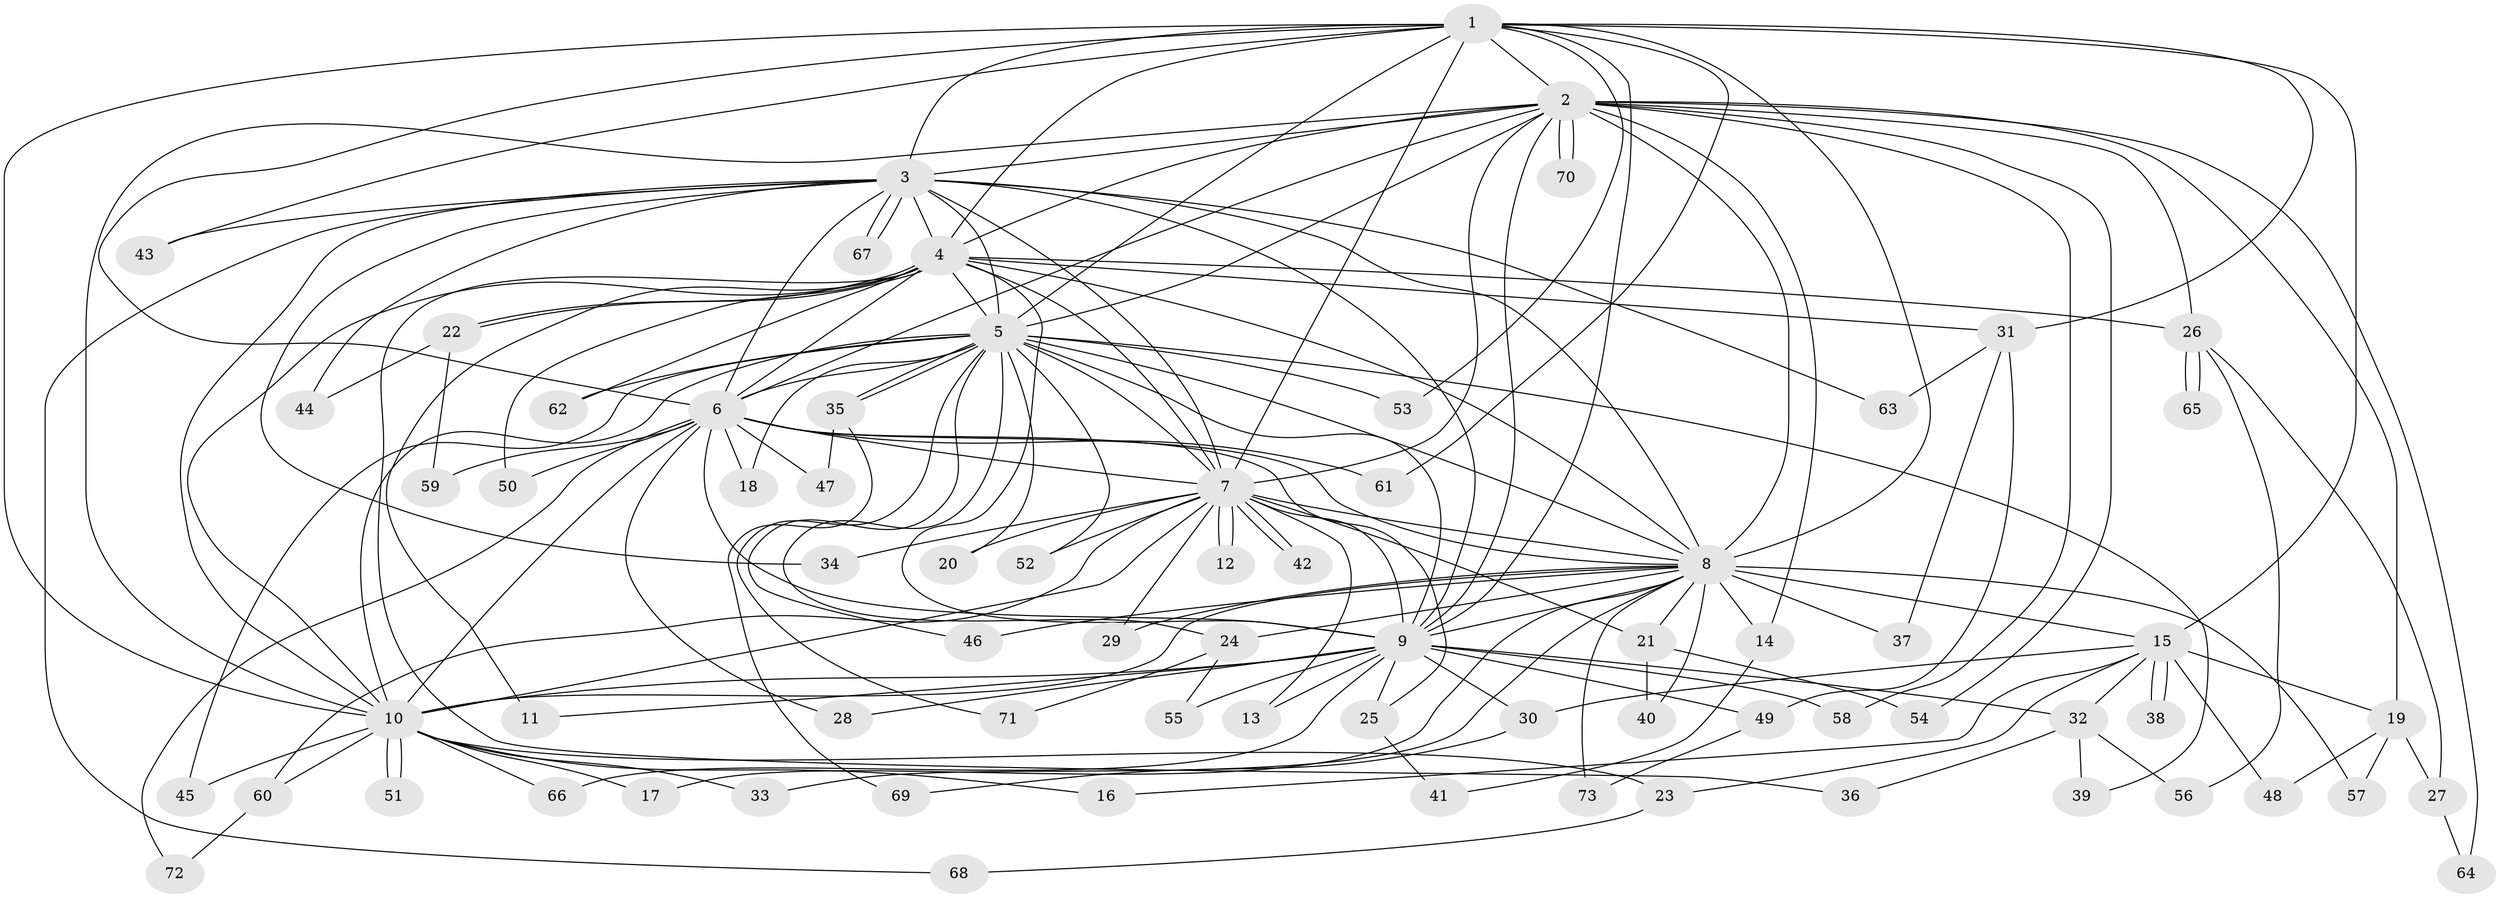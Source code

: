// coarse degree distribution, {18: 0.018518518518518517, 17: 0.037037037037037035, 14: 0.018518518518518517, 19: 0.018518518518518517, 13: 0.018518518518518517, 16: 0.05555555555555555, 2: 0.5370370370370371, 3: 0.1111111111111111, 9: 0.018518518518518517, 4: 0.07407407407407407, 5: 0.037037037037037035, 1: 0.05555555555555555}
// Generated by graph-tools (version 1.1) at 2025/51/02/27/25 19:51:48]
// undirected, 73 vertices, 171 edges
graph export_dot {
graph [start="1"]
  node [color=gray90,style=filled];
  1;
  2;
  3;
  4;
  5;
  6;
  7;
  8;
  9;
  10;
  11;
  12;
  13;
  14;
  15;
  16;
  17;
  18;
  19;
  20;
  21;
  22;
  23;
  24;
  25;
  26;
  27;
  28;
  29;
  30;
  31;
  32;
  33;
  34;
  35;
  36;
  37;
  38;
  39;
  40;
  41;
  42;
  43;
  44;
  45;
  46;
  47;
  48;
  49;
  50;
  51;
  52;
  53;
  54;
  55;
  56;
  57;
  58;
  59;
  60;
  61;
  62;
  63;
  64;
  65;
  66;
  67;
  68;
  69;
  70;
  71;
  72;
  73;
  1 -- 2;
  1 -- 3;
  1 -- 4;
  1 -- 5;
  1 -- 6;
  1 -- 7;
  1 -- 8;
  1 -- 9;
  1 -- 10;
  1 -- 15;
  1 -- 31;
  1 -- 43;
  1 -- 53;
  1 -- 61;
  2 -- 3;
  2 -- 4;
  2 -- 5;
  2 -- 6;
  2 -- 7;
  2 -- 8;
  2 -- 9;
  2 -- 10;
  2 -- 14;
  2 -- 19;
  2 -- 26;
  2 -- 54;
  2 -- 58;
  2 -- 64;
  2 -- 70;
  2 -- 70;
  3 -- 4;
  3 -- 5;
  3 -- 6;
  3 -- 7;
  3 -- 8;
  3 -- 9;
  3 -- 10;
  3 -- 34;
  3 -- 43;
  3 -- 44;
  3 -- 63;
  3 -- 67;
  3 -- 67;
  3 -- 68;
  4 -- 5;
  4 -- 6;
  4 -- 7;
  4 -- 8;
  4 -- 9;
  4 -- 10;
  4 -- 11;
  4 -- 22;
  4 -- 22;
  4 -- 26;
  4 -- 31;
  4 -- 36;
  4 -- 50;
  4 -- 62;
  5 -- 6;
  5 -- 7;
  5 -- 8;
  5 -- 9;
  5 -- 10;
  5 -- 18;
  5 -- 20;
  5 -- 24;
  5 -- 35;
  5 -- 35;
  5 -- 39;
  5 -- 45;
  5 -- 46;
  5 -- 52;
  5 -- 53;
  5 -- 62;
  5 -- 71;
  6 -- 7;
  6 -- 8;
  6 -- 9;
  6 -- 10;
  6 -- 18;
  6 -- 25;
  6 -- 28;
  6 -- 47;
  6 -- 50;
  6 -- 59;
  6 -- 61;
  6 -- 72;
  7 -- 8;
  7 -- 9;
  7 -- 10;
  7 -- 12;
  7 -- 12;
  7 -- 13;
  7 -- 20;
  7 -- 21;
  7 -- 29;
  7 -- 34;
  7 -- 42;
  7 -- 42;
  7 -- 52;
  7 -- 60;
  8 -- 9;
  8 -- 10;
  8 -- 14;
  8 -- 15;
  8 -- 17;
  8 -- 21;
  8 -- 24;
  8 -- 29;
  8 -- 33;
  8 -- 37;
  8 -- 40;
  8 -- 46;
  8 -- 57;
  8 -- 73;
  9 -- 10;
  9 -- 11;
  9 -- 13;
  9 -- 25;
  9 -- 28;
  9 -- 30;
  9 -- 32;
  9 -- 49;
  9 -- 55;
  9 -- 58;
  9 -- 66;
  10 -- 16;
  10 -- 17;
  10 -- 23;
  10 -- 33;
  10 -- 45;
  10 -- 51;
  10 -- 51;
  10 -- 60;
  10 -- 66;
  14 -- 41;
  15 -- 16;
  15 -- 19;
  15 -- 23;
  15 -- 30;
  15 -- 32;
  15 -- 38;
  15 -- 38;
  15 -- 48;
  19 -- 27;
  19 -- 48;
  19 -- 57;
  21 -- 40;
  21 -- 54;
  22 -- 44;
  22 -- 59;
  23 -- 68;
  24 -- 55;
  24 -- 71;
  25 -- 41;
  26 -- 27;
  26 -- 56;
  26 -- 65;
  26 -- 65;
  27 -- 64;
  30 -- 69;
  31 -- 37;
  31 -- 49;
  31 -- 63;
  32 -- 36;
  32 -- 39;
  32 -- 56;
  35 -- 47;
  35 -- 69;
  49 -- 73;
  60 -- 72;
}
